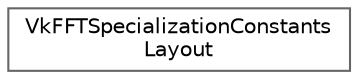 digraph "Graphical Class Hierarchy"
{
 // LATEX_PDF_SIZE
  bgcolor="transparent";
  edge [fontname=Helvetica,fontsize=10,labelfontname=Helvetica,labelfontsize=10];
  node [fontname=Helvetica,fontsize=10,shape=box,height=0.2,width=0.4];
  rankdir="LR";
  Node0 [id="Node000000",label="VkFFTSpecializationConstants\lLayout",height=0.2,width=0.4,color="grey40", fillcolor="white", style="filled",URL="$struct_vk_f_f_t_specialization_constants_layout.html",tooltip=" "];
}
